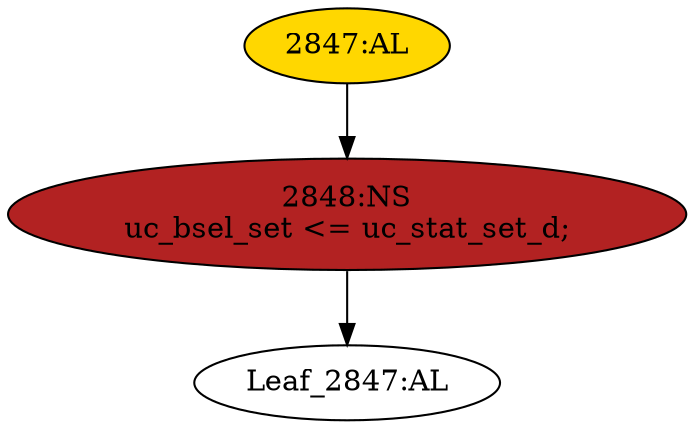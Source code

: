strict digraph "" {
	node [label="\N"];
	"2847:AL"	 [ast="<pyverilog.vparser.ast.Always object at 0x7f13b554d850>",
		clk_sens=True,
		fillcolor=gold,
		label="2847:AL",
		sens="['clk']",
		statements="[]",
		style=filled,
		typ=Always,
		use_var="['uc_stat_set_d']"];
	"2848:NS"	 [ast="<pyverilog.vparser.ast.NonblockingSubstitution object at 0x7f13b554d950>",
		fillcolor=firebrick,
		label="2848:NS
uc_bsel_set <= uc_stat_set_d;",
		statements="[<pyverilog.vparser.ast.NonblockingSubstitution object at 0x7f13b554d950>]",
		style=filled,
		typ=NonblockingSubstitution];
	"2847:AL" -> "2848:NS"	 [cond="[]",
		lineno=None];
	"Leaf_2847:AL"	 [def_var="['uc_bsel_set']",
		label="Leaf_2847:AL"];
	"2848:NS" -> "Leaf_2847:AL"	 [cond="[]",
		lineno=None];
}
